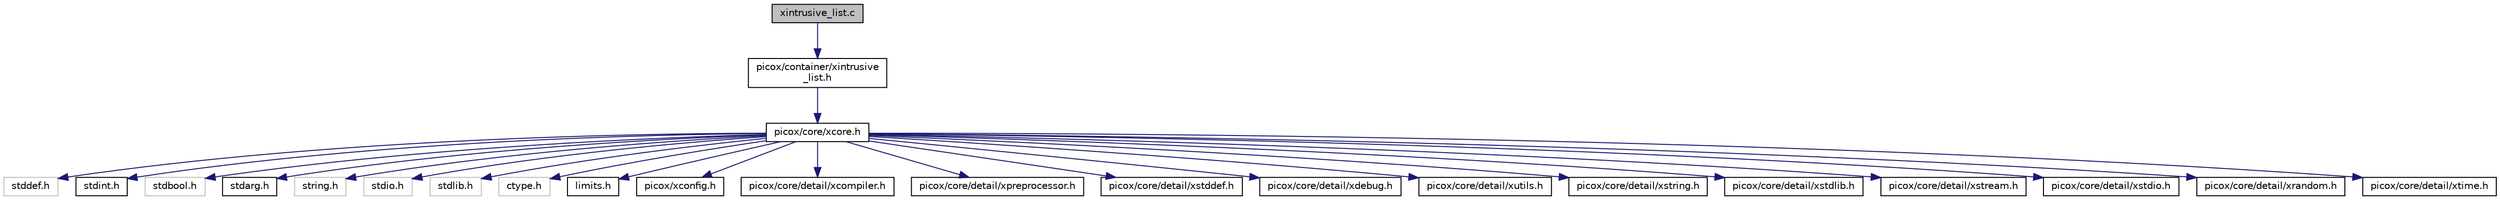 digraph "xintrusive_list.c"
{
  edge [fontname="Helvetica",fontsize="10",labelfontname="Helvetica",labelfontsize="10"];
  node [fontname="Helvetica",fontsize="10",shape=record];
  Node1 [label="xintrusive_list.c",height=0.2,width=0.4,color="black", fillcolor="grey75", style="filled", fontcolor="black"];
  Node1 -> Node2 [color="midnightblue",fontsize="10",style="solid",fontname="Helvetica"];
  Node2 [label="picox/container/xintrusive\l_list.h",height=0.2,width=0.4,color="black", fillcolor="white", style="filled",URL="$xintrusive__list_8h.html",tooltip="ノード侵入型のダブルリンクリストコンテナです。 "];
  Node2 -> Node3 [color="midnightblue",fontsize="10",style="solid",fontname="Helvetica"];
  Node3 [label="picox/core/xcore.h",height=0.2,width=0.4,color="black", fillcolor="white", style="filled",URL="$xcore_8h.html"];
  Node3 -> Node4 [color="midnightblue",fontsize="10",style="solid",fontname="Helvetica"];
  Node4 [label="stddef.h",height=0.2,width=0.4,color="grey75", fillcolor="white", style="filled"];
  Node3 -> Node5 [color="midnightblue",fontsize="10",style="solid",fontname="Helvetica"];
  Node5 [label="stdint.h",height=0.2,width=0.4,color="black", fillcolor="white", style="filled",URL="$stdint_8h.html"];
  Node3 -> Node6 [color="midnightblue",fontsize="10",style="solid",fontname="Helvetica"];
  Node6 [label="stdbool.h",height=0.2,width=0.4,color="grey75", fillcolor="white", style="filled"];
  Node3 -> Node7 [color="midnightblue",fontsize="10",style="solid",fontname="Helvetica"];
  Node7 [label="stdarg.h",height=0.2,width=0.4,color="black", fillcolor="white", style="filled",URL="$stdarg_8h.html"];
  Node3 -> Node8 [color="midnightblue",fontsize="10",style="solid",fontname="Helvetica"];
  Node8 [label="string.h",height=0.2,width=0.4,color="grey75", fillcolor="white", style="filled"];
  Node3 -> Node9 [color="midnightblue",fontsize="10",style="solid",fontname="Helvetica"];
  Node9 [label="stdio.h",height=0.2,width=0.4,color="grey75", fillcolor="white", style="filled"];
  Node3 -> Node10 [color="midnightblue",fontsize="10",style="solid",fontname="Helvetica"];
  Node10 [label="stdlib.h",height=0.2,width=0.4,color="grey75", fillcolor="white", style="filled"];
  Node3 -> Node11 [color="midnightblue",fontsize="10",style="solid",fontname="Helvetica"];
  Node11 [label="ctype.h",height=0.2,width=0.4,color="grey75", fillcolor="white", style="filled"];
  Node3 -> Node12 [color="midnightblue",fontsize="10",style="solid",fontname="Helvetica"];
  Node12 [label="limits.h",height=0.2,width=0.4,color="black", fillcolor="white", style="filled",URL="$limits_8h.html"];
  Node3 -> Node13 [color="midnightblue",fontsize="10",style="solid",fontname="Helvetica"];
  Node13 [label="picox/xconfig.h",height=0.2,width=0.4,color="black", fillcolor="white", style="filled",URL="$xconfig_8h.html"];
  Node3 -> Node14 [color="midnightblue",fontsize="10",style="solid",fontname="Helvetica"];
  Node14 [label="picox/core/detail/xcompiler.h",height=0.2,width=0.4,color="black", fillcolor="white", style="filled",URL="$xcompiler_8h_source.html"];
  Node3 -> Node15 [color="midnightblue",fontsize="10",style="solid",fontname="Helvetica"];
  Node15 [label="picox/core/detail/xpreprocessor.h",height=0.2,width=0.4,color="black", fillcolor="white", style="filled",URL="$xpreprocessor_8h.html",tooltip="プリプロセッサユーティリティ "];
  Node3 -> Node16 [color="midnightblue",fontsize="10",style="solid",fontname="Helvetica"];
  Node16 [label="picox/core/detail/xstddef.h",height=0.2,width=0.4,color="black", fillcolor="white", style="filled",URL="$xstddef_8h.html",tooltip="共通の型やマクロ定義等 "];
  Node3 -> Node17 [color="midnightblue",fontsize="10",style="solid",fontname="Helvetica"];
  Node17 [label="picox/core/detail/xdebug.h",height=0.2,width=0.4,color="black", fillcolor="white", style="filled",URL="$xdebug_8h.html",tooltip="デバッグログやassert等の定義 "];
  Node3 -> Node18 [color="midnightblue",fontsize="10",style="solid",fontname="Helvetica"];
  Node18 [label="picox/core/detail/xutils.h",height=0.2,width=0.4,color="black", fillcolor="white", style="filled",URL="$xutils_8h.html",tooltip="低レベルなあれこれ雑多なユーティリティ集 "];
  Node3 -> Node19 [color="midnightblue",fontsize="10",style="solid",fontname="Helvetica"];
  Node19 [label="picox/core/detail/xstring.h",height=0.2,width=0.4,color="black", fillcolor="white", style="filled",URL="$xstring_8h.html",tooltip="標準Cライブラリstring.hの拡張定義 "];
  Node3 -> Node20 [color="midnightblue",fontsize="10",style="solid",fontname="Helvetica"];
  Node20 [label="picox/core/detail/xstdlib.h",height=0.2,width=0.4,color="black", fillcolor="white", style="filled",URL="$xstdlib_8h.html",tooltip="主にmalloc系関数の定義 "];
  Node3 -> Node21 [color="midnightblue",fontsize="10",style="solid",fontname="Helvetica"];
  Node21 [label="picox/core/detail/xstream.h",height=0.2,width=0.4,color="black", fillcolor="white", style="filled",URL="$xstream_8h.html",tooltip="入出力を抽象化するストリーム定義 "];
  Node3 -> Node22 [color="midnightblue",fontsize="10",style="solid",fontname="Helvetica"];
  Node22 [label="picox/core/detail/xstdio.h",height=0.2,width=0.4,color="black", fillcolor="white", style="filled",URL="$xstdio_8h.html",tooltip="stdio.h系関数定義 "];
  Node3 -> Node23 [color="midnightblue",fontsize="10",style="solid",fontname="Helvetica"];
  Node23 [label="picox/core/detail/xrandom.h",height=0.2,width=0.4,color="black", fillcolor="white", style="filled",URL="$xrandom_8h.html",tooltip="擬似乱数生成定義 "];
  Node3 -> Node24 [color="midnightblue",fontsize="10",style="solid",fontname="Helvetica"];
  Node24 [label="picox/core/detail/xtime.h",height=0.2,width=0.4,color="black", fillcolor="white", style="filled",URL="$xtime_8h.html"];
}
